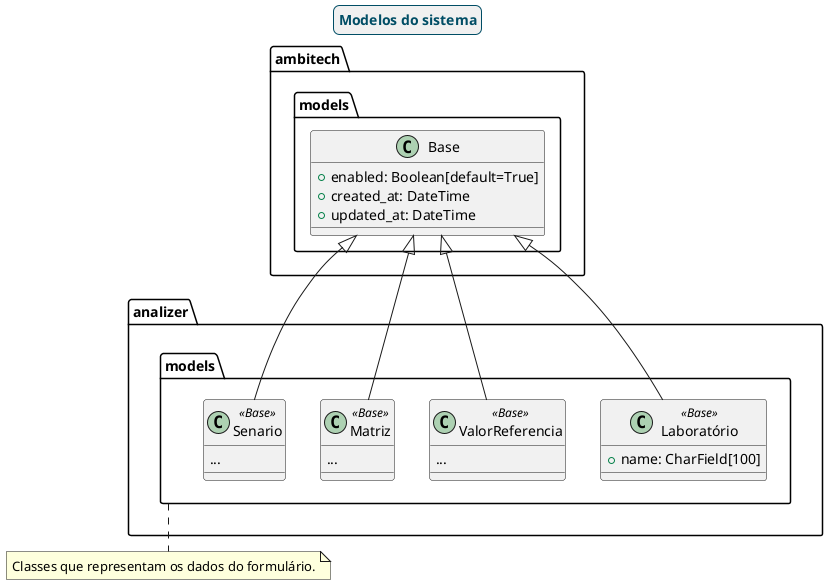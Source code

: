 @startuml models
' Configurations Default
skinparam DefaultFontName VictorMono NF

' Configurations Title
skinparam TitleFontColor #004D65
skinparam TitleBackgroundColor #F0F0F0
skinparam TitleBorderColor #004D65
skinparam TitleBorderRoundCorner 12


title Modelos do sistema

package ambitech {
    package models {
        class Base {
            + enabled: Boolean[default=True]
            + created_at: DateTime
            + updated_at: DateTime
        }
    }
}

package analizer {
    package models {
        class Laboratório<<Base>> {
            + name: CharField[100]
        }

        class ValorReferencia<<Base>> {
            ...
        }

        class Matriz<<Base>> {
            ...
        }

        class Senario<<Base>> {
            ...
        }
    }
}

' Notes
note bottom of analizer.models
    Classes que representam os dados do formulário.
end note

' Relations
Base <|-- Laboratório
Base <|-- ValorReferencia
Base <|-- Matriz
Base <|-- Senario

@enduml
